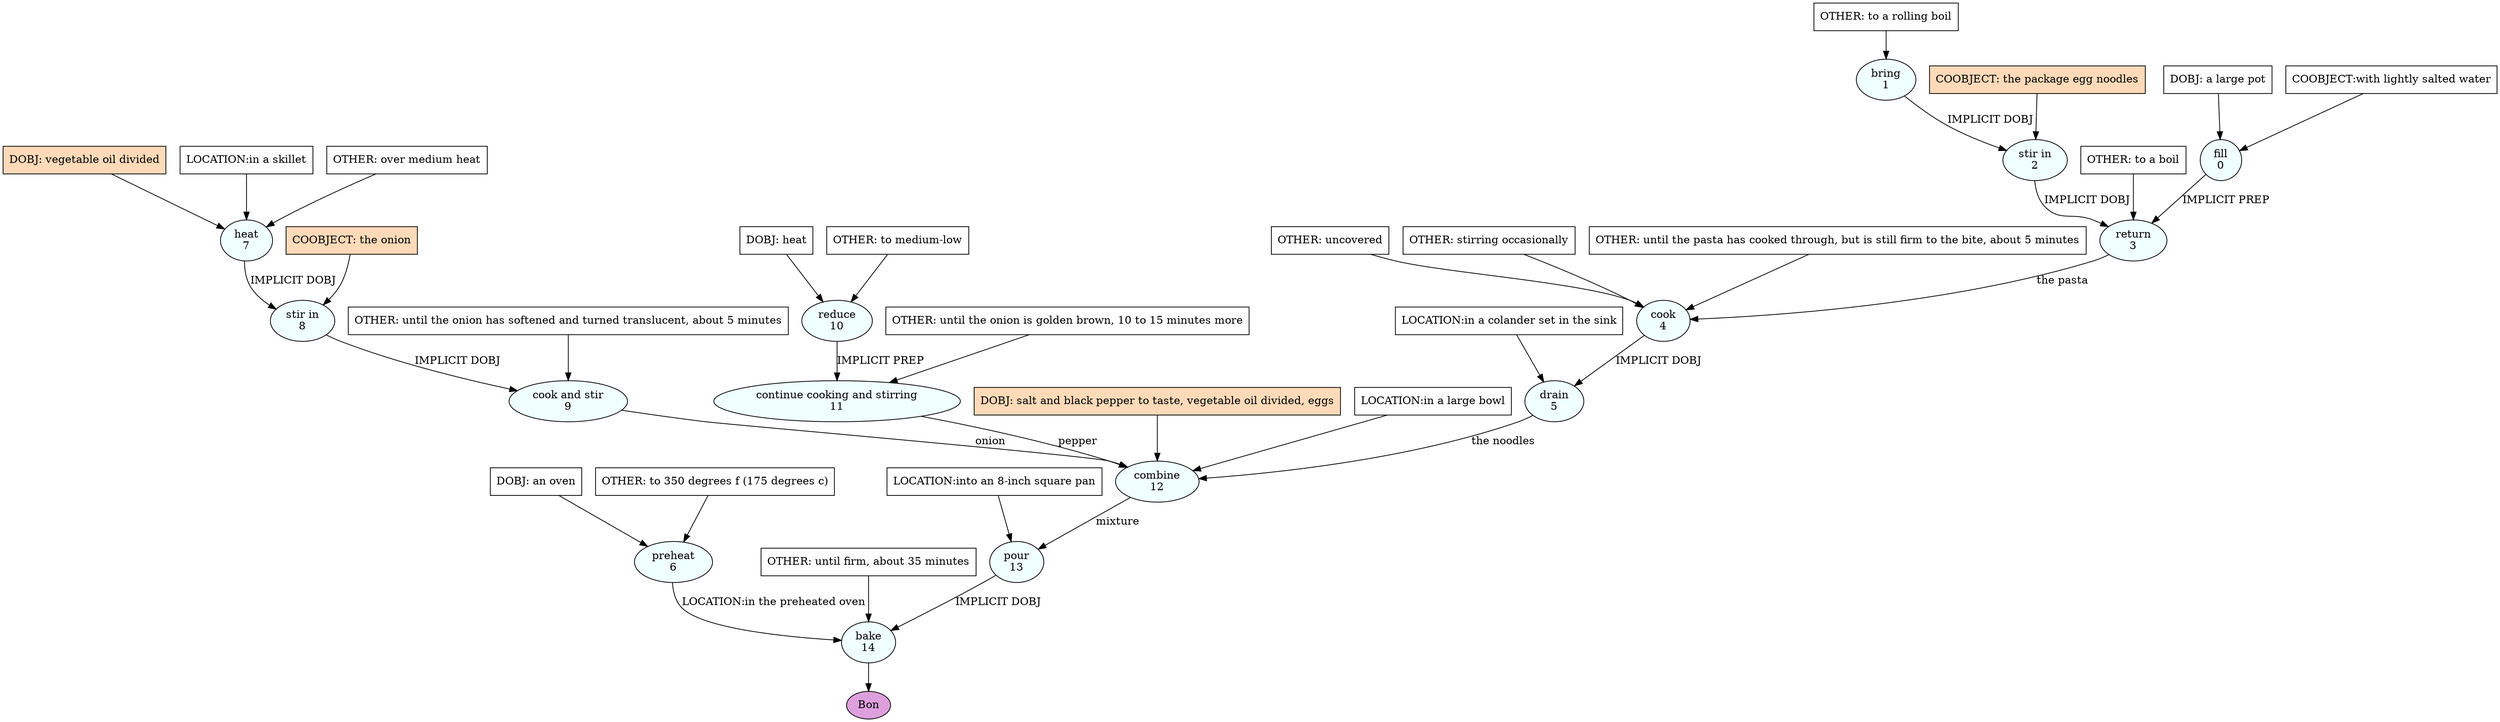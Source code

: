 digraph recipe {
E0[label="fill
0", shape=oval, style=filled, fillcolor=azure]
E1[label="bring
1", shape=oval, style=filled, fillcolor=azure]
E2[label="stir in
2", shape=oval, style=filled, fillcolor=azure]
E3[label="return
3", shape=oval, style=filled, fillcolor=azure]
E4[label="cook
4", shape=oval, style=filled, fillcolor=azure]
E5[label="drain
5", shape=oval, style=filled, fillcolor=azure]
E6[label="preheat
6", shape=oval, style=filled, fillcolor=azure]
E7[label="heat
7", shape=oval, style=filled, fillcolor=azure]
E8[label="stir in
8", shape=oval, style=filled, fillcolor=azure]
E9[label="cook and stir
9", shape=oval, style=filled, fillcolor=azure]
E10[label="reduce
10", shape=oval, style=filled, fillcolor=azure]
E11[label="continue cooking and stirring
11", shape=oval, style=filled, fillcolor=azure]
E12[label="combine
12", shape=oval, style=filled, fillcolor=azure]
E13[label="pour
13", shape=oval, style=filled, fillcolor=azure]
E14[label="bake
14", shape=oval, style=filled, fillcolor=azure]
D6[label="DOBJ: an oven", shape=box, style=filled, fillcolor=white]
D6 -> E6
O6_0[label="OTHER: to 350 degrees f (175 degrees c)", shape=box, style=filled, fillcolor=white]
O6_0 -> E6
D7[label="DOBJ: vegetable oil divided", shape=box, style=filled, fillcolor=peachpuff]
D7 -> E7
P7_0[label="LOCATION:in a skillet", shape=box, style=filled, fillcolor=white]
P7_0 -> E7
O7_0[label="OTHER: over medium heat", shape=box, style=filled, fillcolor=white]
O7_0 -> E7
D0[label="DOBJ: a large pot", shape=box, style=filled, fillcolor=white]
D0 -> E0
P0_0[label="COOBJECT:with lightly salted water", shape=box, style=filled, fillcolor=white]
P0_0 -> E0
D10[label="DOBJ: heat", shape=box, style=filled, fillcolor=white]
D10 -> E10
O10_0[label="OTHER: to medium-low", shape=box, style=filled, fillcolor=white]
O10_0 -> E10
O1_0[label="OTHER: to a rolling boil", shape=box, style=filled, fillcolor=white]
O1_0 -> E1
E1 -> E2 [label="IMPLICIT DOBJ"]
P2_0_ing[label="COOBJECT: the package egg noodles", shape=box, style=filled, fillcolor=peachpuff]
P2_0_ing -> E2
E2 -> E3 [label="IMPLICIT DOBJ"]
E0 -> E3 [label="IMPLICIT PREP"]
O3_0_0[label="OTHER: to a boil", shape=box, style=filled, fillcolor=white]
O3_0_0 -> E3
E3 -> E4 [label="the pasta"]
O4_0_0[label="OTHER: uncovered", shape=box, style=filled, fillcolor=white]
O4_0_0 -> E4
O4_1_0[label="OTHER: stirring occasionally", shape=box, style=filled, fillcolor=white]
O4_1_0 -> E4
O4_2_0[label="OTHER: until the pasta has cooked through, but is still firm to the bite, about 5 minutes", shape=box, style=filled, fillcolor=white]
O4_2_0 -> E4
E4 -> E5 [label="IMPLICIT DOBJ"]
P5_0_0[label="LOCATION:in a colander set in the sink", shape=box, style=filled, fillcolor=white]
P5_0_0 -> E5
E7 -> E8 [label="IMPLICIT DOBJ"]
P8_0_ing[label="COOBJECT: the onion", shape=box, style=filled, fillcolor=peachpuff]
P8_0_ing -> E8
E8 -> E9 [label="IMPLICIT DOBJ"]
O9_0_0[label="OTHER: until the onion has softened and turned translucent, about 5 minutes", shape=box, style=filled, fillcolor=white]
O9_0_0 -> E9
E10 -> E11 [label="IMPLICIT PREP"]
O11_0_0[label="OTHER: until the onion is golden brown, 10 to 15 minutes more", shape=box, style=filled, fillcolor=white]
O11_0_0 -> E11
D12_ing[label="DOBJ: salt and black pepper to taste, vegetable oil divided, eggs", shape=box, style=filled, fillcolor=peachpuff]
D12_ing -> E12
E5 -> E12 [label="the noodles"]
E9 -> E12 [label="onion"]
E11 -> E12 [label="pepper"]
P12_0_0[label="LOCATION:in a large bowl", shape=box, style=filled, fillcolor=white]
P12_0_0 -> E12
E12 -> E13 [label="mixture"]
P13_0_0[label="LOCATION:into an 8-inch square pan", shape=box, style=filled, fillcolor=white]
P13_0_0 -> E13
E13 -> E14 [label="IMPLICIT DOBJ"]
E6 -> E14 [label="LOCATION:in the preheated oven"]
O14_0_0[label="OTHER: until firm, about 35 minutes", shape=box, style=filled, fillcolor=white]
O14_0_0 -> E14
EOR[label="Bon", shape=oval, style=filled, fillcolor=plum]
E14 -> EOR
}
